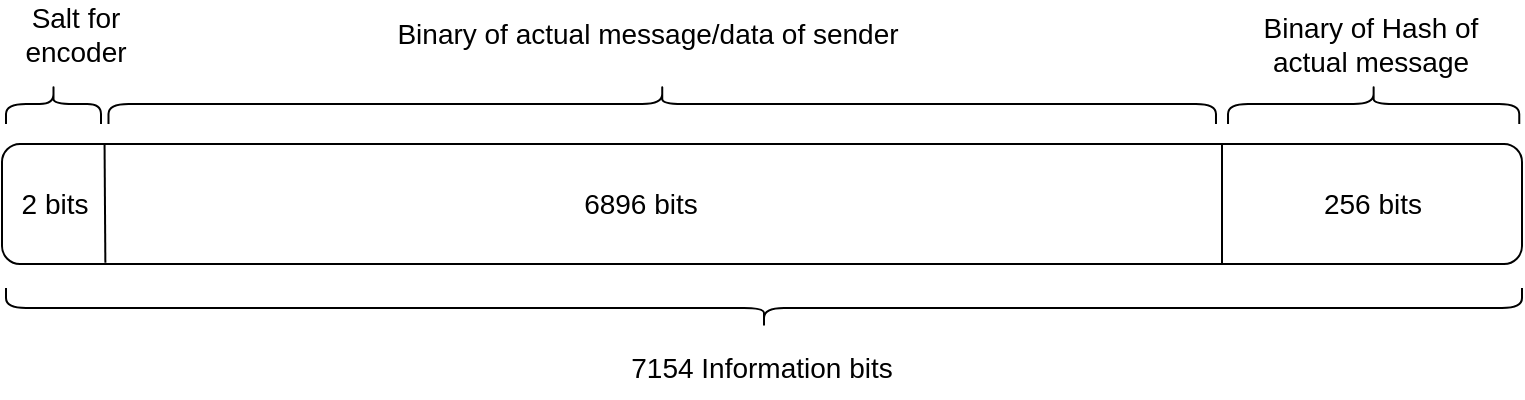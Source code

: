 <mxfile version="28.0.6">
  <diagram name="Page-1" id="k-NbTbkaRDDMrZovh-FK">
    <mxGraphModel dx="802" dy="-138" grid="1" gridSize="10" guides="1" tooltips="1" connect="1" arrows="1" fold="1" page="1" pageScale="1" pageWidth="850" pageHeight="190" math="0" shadow="0">
      <root>
        <mxCell id="0" />
        <mxCell id="1" parent="0" />
        <mxCell id="oVduiVQcoNZQnrRohAAR-1" value="" style="rounded=1;whiteSpace=wrap;html=1;" parent="1" vertex="1">
          <mxGeometry x="40" y="760" width="760" height="60" as="geometry" />
        </mxCell>
        <mxCell id="oVduiVQcoNZQnrRohAAR-2" value="" style="endArrow=none;html=1;rounded=0;entryX=0.053;entryY=0.006;entryDx=0;entryDy=0;entryPerimeter=0;exitX=0.068;exitY=0.99;exitDx=0;exitDy=0;exitPerimeter=0;" parent="1" edge="1" source="oVduiVQcoNZQnrRohAAR-1">
          <mxGeometry width="50" height="50" relative="1" as="geometry">
            <mxPoint x="91.28" y="819.58" as="sourcePoint" />
            <mxPoint x="91.28" y="760.36" as="targetPoint" />
          </mxGeometry>
        </mxCell>
        <mxCell id="oVduiVQcoNZQnrRohAAR-4" value="" style="shape=curlyBracket;whiteSpace=wrap;html=1;rounded=1;flipH=1;labelPosition=right;verticalLabelPosition=middle;align=left;verticalAlign=middle;rotation=-90;" parent="1" vertex="1">
          <mxGeometry x="55.75" y="716.25" width="20" height="47.5" as="geometry" />
        </mxCell>
        <mxCell id="oVduiVQcoNZQnrRohAAR-5" value="" style="shape=curlyBracket;whiteSpace=wrap;html=1;rounded=1;flipH=1;labelPosition=right;verticalLabelPosition=middle;align=left;verticalAlign=middle;rotation=-90;" parent="1" vertex="1">
          <mxGeometry x="360.12" y="463.12" width="20" height="553.75" as="geometry" />
        </mxCell>
        <mxCell id="oVduiVQcoNZQnrRohAAR-6" value="" style="shape=curlyBracket;whiteSpace=wrap;html=1;rounded=1;flipH=1;labelPosition=right;verticalLabelPosition=middle;align=left;verticalAlign=middle;rotation=-90;" parent="1" vertex="1">
          <mxGeometry x="715.82" y="667.2" width="20" height="145.62" as="geometry" />
        </mxCell>
        <mxCell id="oVduiVQcoNZQnrRohAAR-7" value="&lt;font style=&quot;font-size: 14px;&quot;&gt;2 bits&lt;/font&gt;" style="text;html=1;align=center;verticalAlign=middle;whiteSpace=wrap;rounded=0;" parent="1" vertex="1">
          <mxGeometry x="44.5" y="775" width="42.5" height="30" as="geometry" />
        </mxCell>
        <mxCell id="oVduiVQcoNZQnrRohAAR-8" value="&lt;font style=&quot;font-size: 14px;&quot;&gt;256 bits&lt;/font&gt;" style="text;html=1;align=center;verticalAlign=middle;whiteSpace=wrap;rounded=0;" parent="1" vertex="1">
          <mxGeometry x="699.16" y="775" width="53.32" height="30" as="geometry" />
        </mxCell>
        <mxCell id="oVduiVQcoNZQnrRohAAR-9" value="&lt;font style=&quot;font-size: 14px;&quot;&gt;6896 bits&lt;/font&gt;" style="text;html=1;align=center;verticalAlign=middle;whiteSpace=wrap;rounded=0;" parent="1" vertex="1">
          <mxGeometry x="325.92" y="775" width="67.16" height="30" as="geometry" />
        </mxCell>
        <mxCell id="oVduiVQcoNZQnrRohAAR-10" value="&lt;font style=&quot;font-size: 14px;&quot;&gt;Binary of Hash of actual message&lt;/font&gt;" style="text;html=1;align=center;verticalAlign=middle;whiteSpace=wrap;rounded=0;" parent="1" vertex="1">
          <mxGeometry x="650" y="695" width="148.73" height="30" as="geometry" />
        </mxCell>
        <mxCell id="oVduiVQcoNZQnrRohAAR-11" value="&lt;font style=&quot;font-size: 14px;&quot;&gt;Binary of actual message/data of sender&lt;/font&gt;" style="text;html=1;align=center;verticalAlign=middle;whiteSpace=wrap;rounded=0;" parent="1" vertex="1">
          <mxGeometry x="233.25" y="690" width="260" height="30" as="geometry" />
        </mxCell>
        <mxCell id="oVduiVQcoNZQnrRohAAR-12" value="&lt;font style=&quot;font-size: 14px;&quot;&gt;Salt for encoder&lt;/font&gt;" style="text;html=1;align=center;verticalAlign=middle;whiteSpace=wrap;rounded=0;" parent="1" vertex="1">
          <mxGeometry x="42" y="690" width="70" height="30" as="geometry" />
        </mxCell>
        <mxCell id="oVduiVQcoNZQnrRohAAR-15" value="" style="shape=curlyBracket;whiteSpace=wrap;html=1;rounded=1;flipH=1;labelPosition=right;verticalLabelPosition=middle;align=left;verticalAlign=middle;rotation=90;" parent="1" vertex="1">
          <mxGeometry x="411" y="463" width="20" height="758" as="geometry" />
        </mxCell>
        <mxCell id="oVduiVQcoNZQnrRohAAR-16" value="&lt;font style=&quot;font-size: 14px;&quot;&gt;7154 Information bits&lt;/font&gt;" style="text;html=1;align=center;verticalAlign=middle;whiteSpace=wrap;rounded=0;" parent="1" vertex="1">
          <mxGeometry x="347.09" y="857" width="145.82" height="30" as="geometry" />
        </mxCell>
        <mxCell id="8UGHUAw8keEkTZyclIuo-2" value="" style="endArrow=none;html=1;rounded=0;entryX=0.053;entryY=0.006;entryDx=0;entryDy=0;entryPerimeter=0;" edge="1" parent="1">
          <mxGeometry width="50" height="50" relative="1" as="geometry">
            <mxPoint x="650" y="820" as="sourcePoint" />
            <mxPoint x="650" y="760.36" as="targetPoint" />
          </mxGeometry>
        </mxCell>
      </root>
    </mxGraphModel>
  </diagram>
</mxfile>
